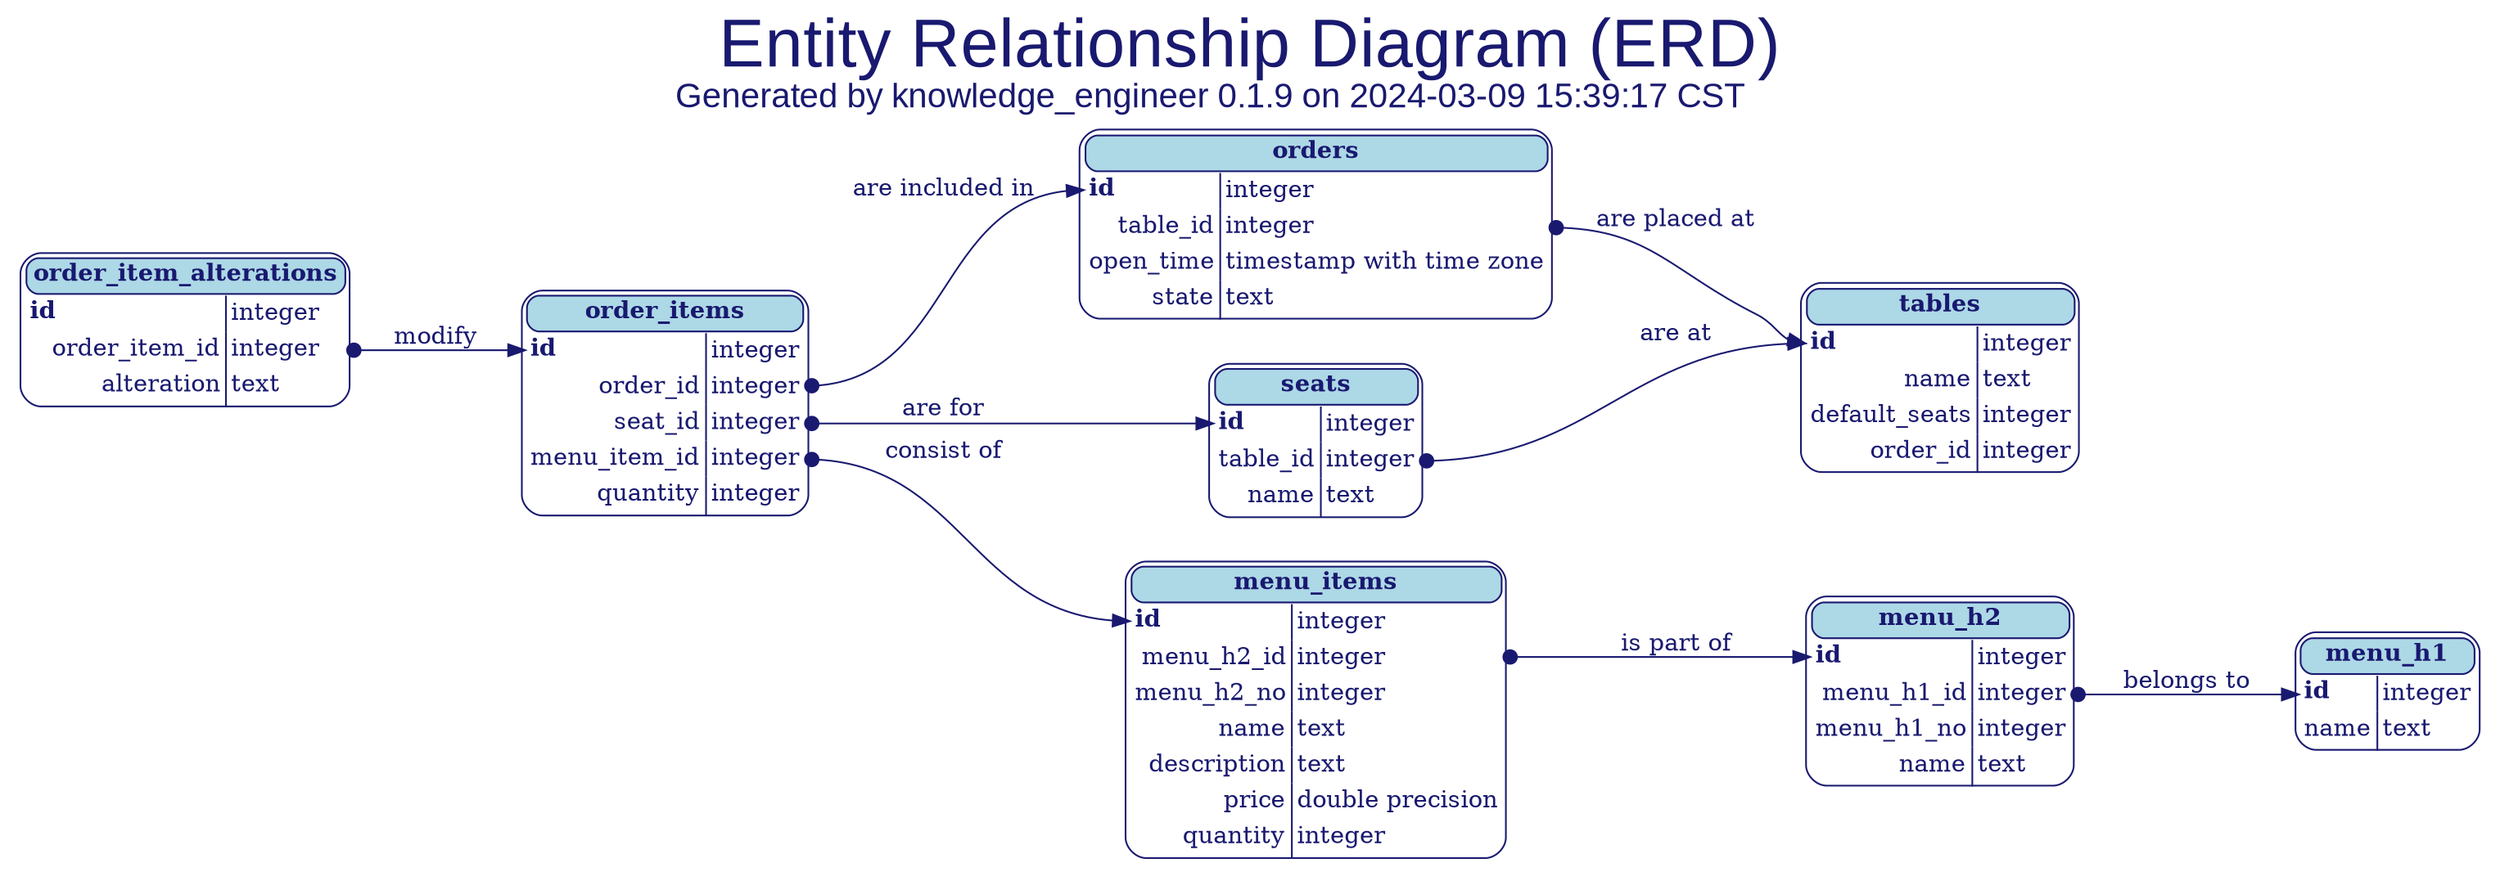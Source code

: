 digraph ERD {
    node [shape="none", color=midnightblue, fontcolor=midnightblue labeljust="l"];
    edge [arrowhead=normal, arrowtail="dot", dir="both", arrowsize=1, color=midnightblue, fontcolor=midnightblue];
    graph [ rankdir = "LR" center=true labelloc="t"
            label=<
            <font color="midnightblue" FACE="arial" point-size="40" >Entity Relationship Diagram (ERD)</font>
            <br/><font color="midnightblue" FACE="arial" point-size="20" >Generated by knowledge_engineer 0.1.9 on 2024-03-09 15:39:17 CST</font>
          >];

    "menu_h1" [label=<
            <table border="1" style="ROUNDED" columns="*">
                <tr>
                    <td border="1" colspan="2" bgcolor="lightblue" style="ROUNDED"><b>menu_h1</b></td>
                </tr>
                <tr>
                    <td border="0" align="left" port="id"><b>id</b></td>
                    <td border="0" align="left">integer</td>
                </tr>
                <tr>
                    <td border="0" align="right">name</td>
                    <td border="0" align="left">text</td>
                </tr>
            </table>
    >];

    "menu_h2" [label=<
            <table border="1" style="ROUNDED" columns="*">
                <tr>
                    <td border="1" colspan="2" bgcolor="lightblue" style="ROUNDED"><b>menu_h2</b></td>
                </tr>
                <tr>
                    <td border="0" align="left" port="id"><b>id</b></td>
                    <td border="0" align="left">integer</td>
                </tr>
                <tr>
                    <td border="0" align="right">menu_h1_id</td>
                    <td border="0" align="left" port="menu_h1_id">integer</td>
                </tr>
                <tr>
                    <td border="0" align="right">menu_h1_no</td>
                    <td border="0" align="left">integer</td>
                </tr>
                <tr>
                    <td border="0" align="right">name</td>
                    <td border="0" align="left">text</td>
                </tr>
            </table>
    >];

    "menu_items" [label=<
            <table border="1" style="ROUNDED" columns="*">
                <tr>
                    <td border="1" colspan="2" bgcolor="lightblue" style="ROUNDED"><b>menu_items</b></td>
                </tr>
                <tr>
                    <td border="0" align="left" port="id"><b>id</b></td>
                    <td border="0" align="left">integer</td>
                </tr>
                <tr>
                    <td border="0" align="right">menu_h2_id</td>
                    <td border="0" align="left" port="menu_h2_id">integer</td>
                </tr>
                <tr>
                    <td border="0" align="right">menu_h2_no</td>
                    <td border="0" align="left">integer</td>
                </tr>
                <tr>
                    <td border="0" align="right">name</td>
                    <td border="0" align="left">text</td>
                </tr>
                <tr>
                    <td border="0" align="right">description</td>
                    <td border="0" align="left">text</td>
                </tr>
                <tr>
                    <td border="0" align="right">price</td>
                    <td border="0" align="left">double precision</td>
                </tr>
                <tr>
                    <td border="0" align="right">quantity</td>
                    <td border="0" align="left">integer</td>
                </tr>
            </table>
    >];

    "tables" [label=<
            <table border="1" style="ROUNDED" columns="*">
                <tr>
                    <td border="1" colspan="2" bgcolor="lightblue" style="ROUNDED"><b>tables</b></td>
                </tr>
                <tr>
                    <td border="0" align="left" port="id"><b>id</b></td>
                    <td border="0" align="left">integer</td>
                </tr>
                <tr>
                    <td border="0" align="right">name</td>
                    <td border="0" align="left">text</td>
                </tr>
                <tr>
                    <td border="0" align="right">default_seats</td>
                    <td border="0" align="left">integer</td>
                </tr>
                <tr>
                    <td border="0" align="right">order_id</td>
                    <td border="0" align="left">integer</td>
                </tr>
            </table>
    >];

    "seats" [label=<
            <table border="1" style="ROUNDED" columns="*">
                <tr>
                    <td border="1" colspan="2" bgcolor="lightblue" style="ROUNDED"><b>seats</b></td>
                </tr>
                <tr>
                    <td border="0" align="left" port="id"><b>id</b></td>
                    <td border="0" align="left">integer</td>
                </tr>
                <tr>
                    <td border="0" align="right">table_id</td>
                    <td border="0" align="left" port="table_id">integer</td>
                </tr>
                <tr>
                    <td border="0" align="right">name</td>
                    <td border="0" align="left">text</td>
                </tr>
            </table>
    >];

    "orders" [label=<
            <table border="1" style="ROUNDED" columns="*">
                <tr>
                    <td border="1" colspan="2" bgcolor="lightblue" style="ROUNDED"><b>orders</b></td>
                </tr>
                <tr>
                    <td border="0" align="left" port="id"><b>id</b></td>
                    <td border="0" align="left">integer</td>
                </tr>
                <tr>
                    <td border="0" align="right">table_id</td>
                    <td border="0" align="left" port="table_id">integer</td>
                </tr>
                <tr>
                    <td border="0" align="right">open_time</td>
                    <td border="0" align="left">timestamp with time zone</td>
                </tr>
                <tr>
                    <td border="0" align="right">state</td>
                    <td border="0" align="left">text</td>
                </tr>
            </table>
    >];

    "order_items" [label=<
            <table border="1" style="ROUNDED" columns="*">
                <tr>
                    <td border="1" colspan="2" bgcolor="lightblue" style="ROUNDED"><b>order_items</b></td>
                </tr>
                <tr>
                    <td border="0" align="left" port="id"><b>id</b></td>
                    <td border="0" align="left">integer</td>
                </tr>
                <tr>
                    <td border="0" align="right">order_id</td>
                    <td border="0" align="left" port="order_id">integer</td>
                </tr>
                <tr>
                    <td border="0" align="right">seat_id</td>
                    <td border="0" align="left" port="seat_id">integer</td>
                </tr>
                <tr>
                    <td border="0" align="right">menu_item_id</td>
                    <td border="0" align="left" port="menu_item_id">integer</td>
                </tr>
                <tr>
                    <td border="0" align="right">quantity</td>
                    <td border="0" align="left">integer</td>
                </tr>
            </table>
    >];

    "order_item_alterations" [label=<
            <table border="1" style="ROUNDED" columns="*">
                <tr>
                    <td border="1" colspan="2" bgcolor="lightblue" style="ROUNDED"><b>order_item_alterations</b></td>
                </tr>
                <tr>
                    <td border="0" align="left" port="id"><b>id</b></td>
                    <td border="0" align="left">integer</td>
                </tr>
                <tr>
                    <td border="0" align="right">order_item_id</td>
                    <td border="0" align="left" port="order_item_id">integer</td>
                </tr>
                <tr>
                    <td border="0" align="right">alteration</td>
                    <td border="0" align="left">text</td>
                </tr>
            </table>
    >];

    menu_h2:menu_h1_id -> menu_h1:id [label="belongs to"];
    menu_items:menu_h2_id -> menu_h2:id [label="is part of"];
    seats:table_id -> tables:id [label="are at"];
    orders:table_id -> tables:id [label="are placed at"];
    order_items:order_id -> orders:id [label="are included in"];
    order_items:seat_id -> seats:id [label="are for"];
    order_items:menu_item_id -> menu_items:id [label="consist of"];
    order_item_alterations:order_item_id -> order_items:id [label="modify"];
}